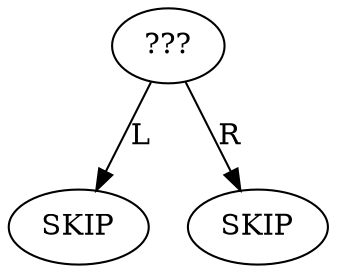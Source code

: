 digraph G {
  A [label="???"]
  A -> Al [label="L"]
  Al [label="SKIP"]
  A -> Ar [label="R"]
  Ar [label="SKIP"]
}
